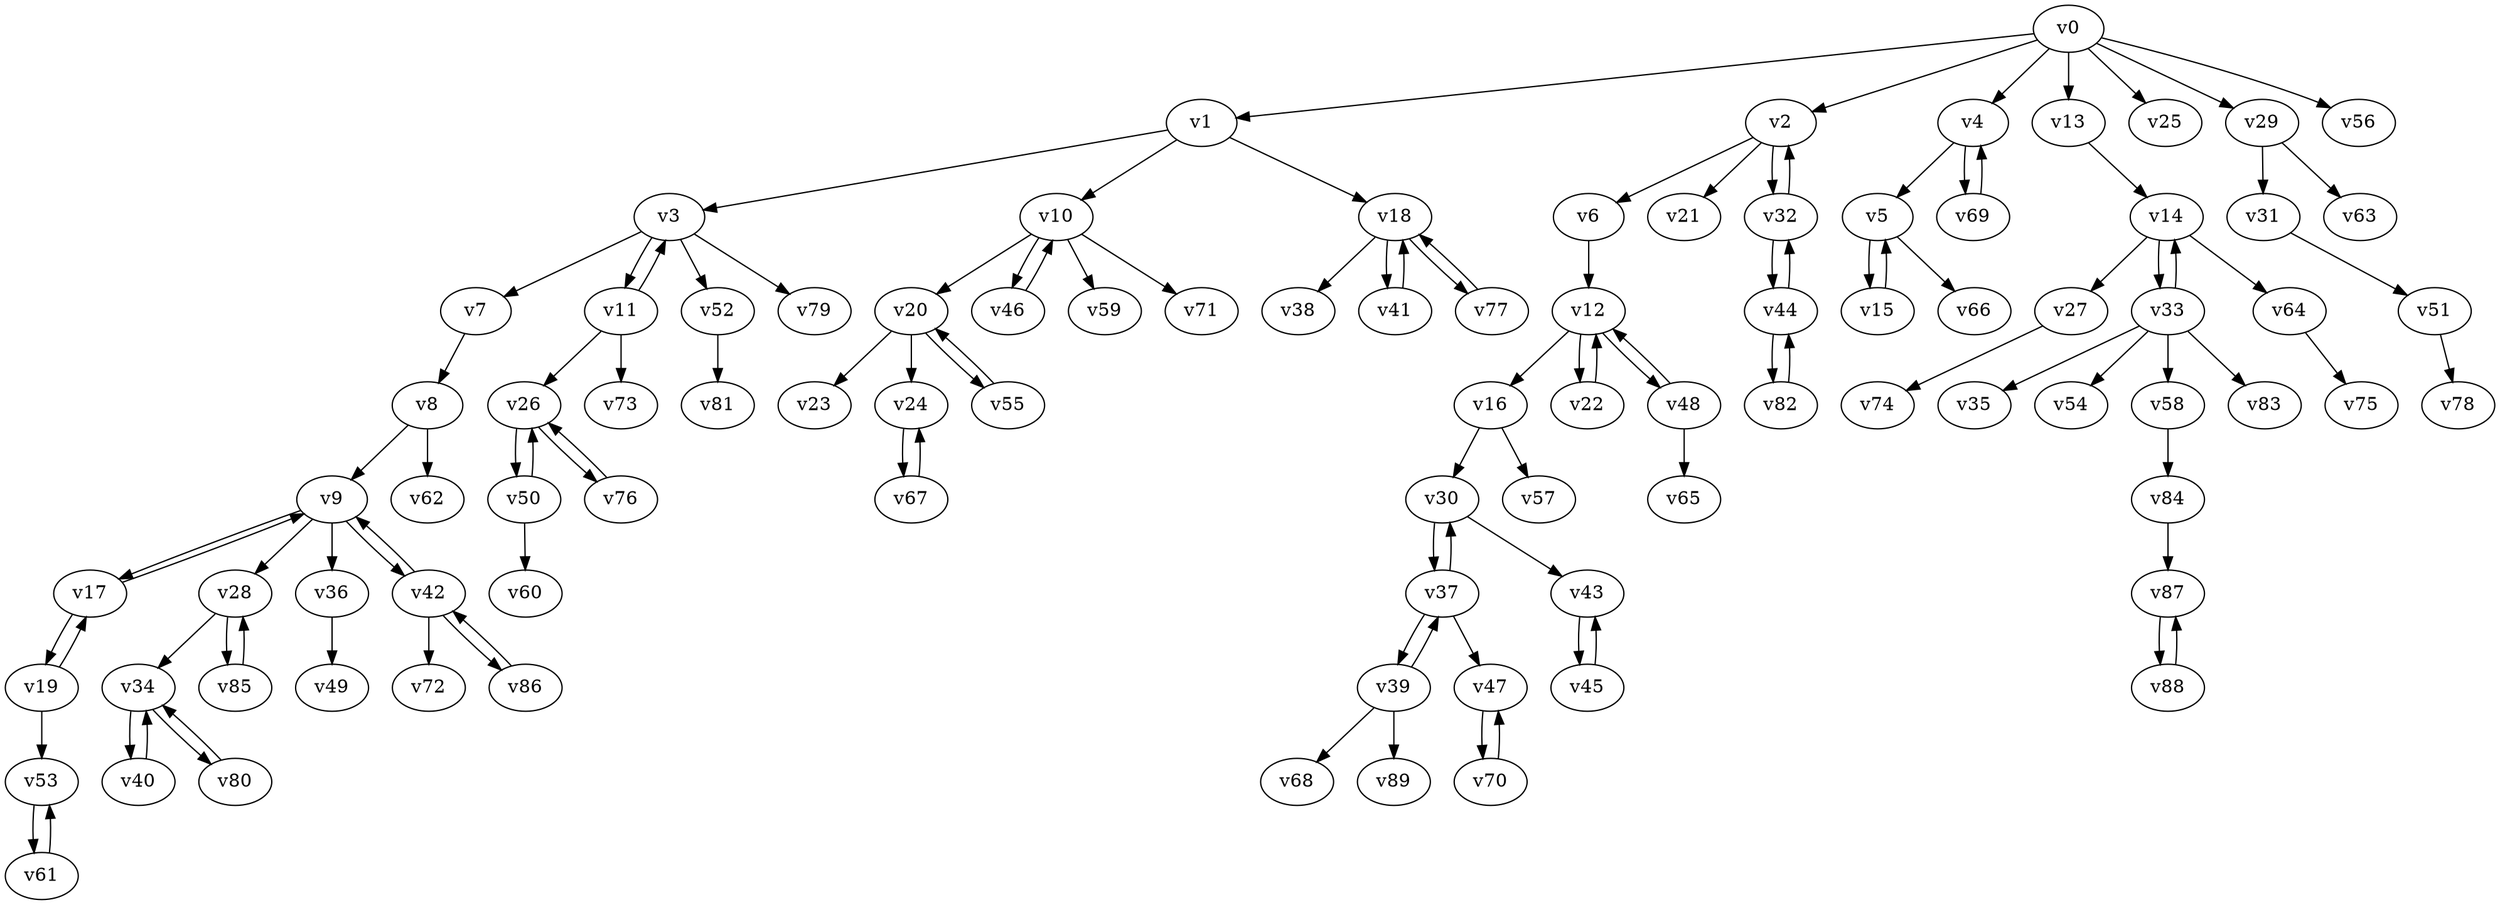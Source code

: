 digraph test120 {
    v0 [name="v0", player=0, weight=11];
    v1 [name="v1", player=1, weight=13];
    v2 [name="v2", player=0, weight=13];
    v3 [name="v3", player=1, weight=3];
    v4 [name="v4", player=0, weight=7];
    v5 [name="v5", player=1, weight=9];
    v6 [name="v6", player=0, weight=5];
    v7 [name="v7", player=1, weight=5];
    v8 [name="v8", player=0, weight=6];
    v9 [name="v9", player=1, weight=9];
    v10 [name="v10", player=0, weight=16];
    v11 [name="v11", player=1, weight=3];
    v12 [name="v12", player=0, weight=8];
    v13 [name="v13", player=1, weight=13];
    v14 [name="v14", player=0, weight=-1];
    v15 [name="v15", player=1, weight=7];
    v16 [name="v16", player=0, weight=11];
    v17 [name="v17", player=1, weight=1];
    v18 [name="v18", player=0, weight=-2];
    v19 [name="v19", player=1, weight=13];
    v20 [name="v20", player=0, weight=7];
    v21 [name="v21", player=1, weight=7];
    v22 [name="v22", player=0, weight=4];
    v23 [name="v23", player=1, weight=7];
    v24 [name="v24", player=0, weight=11];
    v25 [name="v25", player=1, weight=2];
    v26 [name="v26", player=0, weight=8];
    v27 [name="v27", player=1, weight=11];
    v28 [name="v28", player=0, weight=18];
    v29 [name="v29", player=1, weight=14];
    v30 [name="v30", player=0, weight=6];
    v31 [name="v31", player=1, weight=10];
    v32 [name="v32", player=0, weight=9];
    v33 [name="v33", player=1, weight=2];
    v34 [name="v34", player=0, weight=10];
    v35 [name="v35", player=1, weight=13];
    v36 [name="v36", player=0, weight=8];
    v37 [name="v37", player=1, weight=11];
    v38 [name="v38", player=0, weight=6];
    v39 [name="v39", player=1, weight=11];
    v40 [name="v40", player=0, weight=14];
    v41 [name="v41", player=1, weight=3];
    v42 [name="v42", player=0, weight=6];
    v43 [name="v43", player=1, weight=-3];
    v44 [name="v44", player=0, weight=4];
    v45 [name="v45", player=1, weight=12];
    v46 [name="v46", player=0, weight=14];
    v47 [name="v47", player=1, weight=11];
    v48 [name="v48", player=0, weight=14];
    v49 [name="v49", player=1, weight=16];
    v50 [name="v50", player=0, weight=9];
    v51 [name="v51", player=1, weight=6];
    v52 [name="v52", player=0, weight=7];
    v53 [name="v53", player=1, weight=16];
    v54 [name="v54", player=0, weight=12];
    v55 [name="v55", player=1, weight=12];
    v56 [name="v56", player=0, weight=4];
    v57 [name="v57", player=1, weight=10];
    v58 [name="v58", player=0, weight=8];
    v59 [name="v59", player=1, weight=7];
    v60 [name="v60", player=0, weight=11];
    v61 [name="v61", player=1, weight=8];
    v62 [name="v62", player=0, weight=1];
    v63 [name="v63", player=1, weight=2];
    v64 [name="v64", player=0, weight=10];
    v65 [name="v65", player=1, weight=18];
    v66 [name="v66", player=0, weight=4];
    v67 [name="v67", player=1, weight=6];
    v68 [name="v68", player=0, weight=7];
    v69 [name="v69", player=1, weight=11];
    v70 [name="v70", player=0, weight=5];
    v71 [name="v71", player=1, weight=1];
    v72 [name="v72", player=0, weight=11];
    v73 [name="v73", player=1, weight=4];
    v74 [name="v74", player=0, weight=9];
    v75 [name="v75", player=1, weight=4];
    v76 [name="v76", player=0, weight=13];
    v77 [name="v77", player=1, weight=8];
    v78 [name="v78", player=0, weight=7];
    v79 [name="v79", player=1, weight=6];
    v80 [name="v80", player=0, weight=11];
    v81 [name="v81", player=1, weight=14];
    v82 [name="v82", player=0, weight=11];
    v83 [name="v83", player=1, weight=3];
    v84 [name="v84", player=0, weight=15];
    v85 [name="v85", player=1, weight=8];
    v86 [name="v86", player=0, weight=14];
    v87 [name="v87", player=1, weight=2];
    v88 [name="v88", player=0, weight=9];
    v89 [name="v89", player=1, weight=-2];
    v0 -> v1;
    v0 -> v2;
    v1 -> v3;
    v0 -> v4;
    v4 -> v5;
    v2 -> v6;
    v3 -> v7;
    v7 -> v8;
    v8 -> v9;
    v1 -> v10;
    v3 -> v11;
    v11 -> v3;
    v6 -> v12;
    v0 -> v13;
    v13 -> v14;
    v5 -> v15;
    v15 -> v5;
    v12 -> v16;
    v9 -> v17;
    v17 -> v9;
    v1 -> v18;
    v17 -> v19;
    v19 -> v17;
    v10 -> v20;
    v2 -> v21;
    v12 -> v22;
    v22 -> v12;
    v20 -> v23;
    v20 -> v24;
    v0 -> v25;
    v11 -> v26;
    v14 -> v27;
    v9 -> v28;
    v0 -> v29;
    v16 -> v30;
    v29 -> v31;
    v2 -> v32;
    v32 -> v2;
    v14 -> v33;
    v33 -> v14;
    v28 -> v34;
    v33 -> v35;
    v9 -> v36;
    v30 -> v37;
    v37 -> v30;
    v18 -> v38;
    v37 -> v39;
    v39 -> v37;
    v34 -> v40;
    v40 -> v34;
    v18 -> v41;
    v41 -> v18;
    v9 -> v42;
    v42 -> v9;
    v30 -> v43;
    v32 -> v44;
    v44 -> v32;
    v43 -> v45;
    v45 -> v43;
    v10 -> v46;
    v46 -> v10;
    v37 -> v47;
    v12 -> v48;
    v48 -> v12;
    v36 -> v49;
    v26 -> v50;
    v50 -> v26;
    v31 -> v51;
    v3 -> v52;
    v19 -> v53;
    v33 -> v54;
    v20 -> v55;
    v55 -> v20;
    v0 -> v56;
    v16 -> v57;
    v33 -> v58;
    v10 -> v59;
    v50 -> v60;
    v53 -> v61;
    v61 -> v53;
    v8 -> v62;
    v29 -> v63;
    v14 -> v64;
    v48 -> v65;
    v5 -> v66;
    v24 -> v67;
    v67 -> v24;
    v39 -> v68;
    v4 -> v69;
    v47 -> v70;
    v70 -> v47;
    v10 -> v71;
    v42 -> v72;
    v11 -> v73;
    v27 -> v74;
    v64 -> v75;
    v26 -> v76;
    v76 -> v26;
    v18 -> v77;
    v77 -> v18;
    v51 -> v78;
    v3 -> v79;
    v34 -> v80;
    v80 -> v34;
    v52 -> v81;
    v44 -> v82;
    v82 -> v44;
    v33 -> v83;
    v58 -> v84;
    v28 -> v85;
    v85 -> v28;
    v42 -> v86;
    v86 -> v42;
    v84 -> v87;
    v87 -> v88;
    v88 -> v87;
    v39 -> v89;
    v69 -> v4;
}
